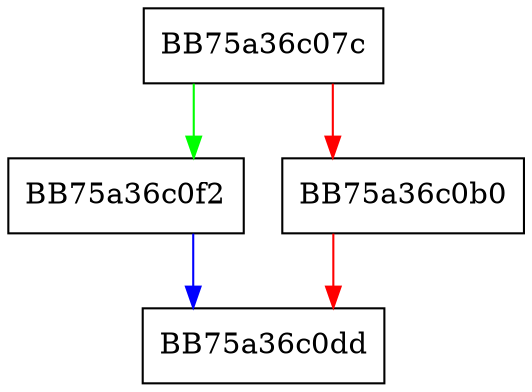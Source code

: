 digraph store_res_data {
  node [shape="box"];
  graph [splines=ortho];
  BB75a36c07c -> BB75a36c0f2 [color="green"];
  BB75a36c07c -> BB75a36c0b0 [color="red"];
  BB75a36c0b0 -> BB75a36c0dd [color="red"];
  BB75a36c0f2 -> BB75a36c0dd [color="blue"];
}